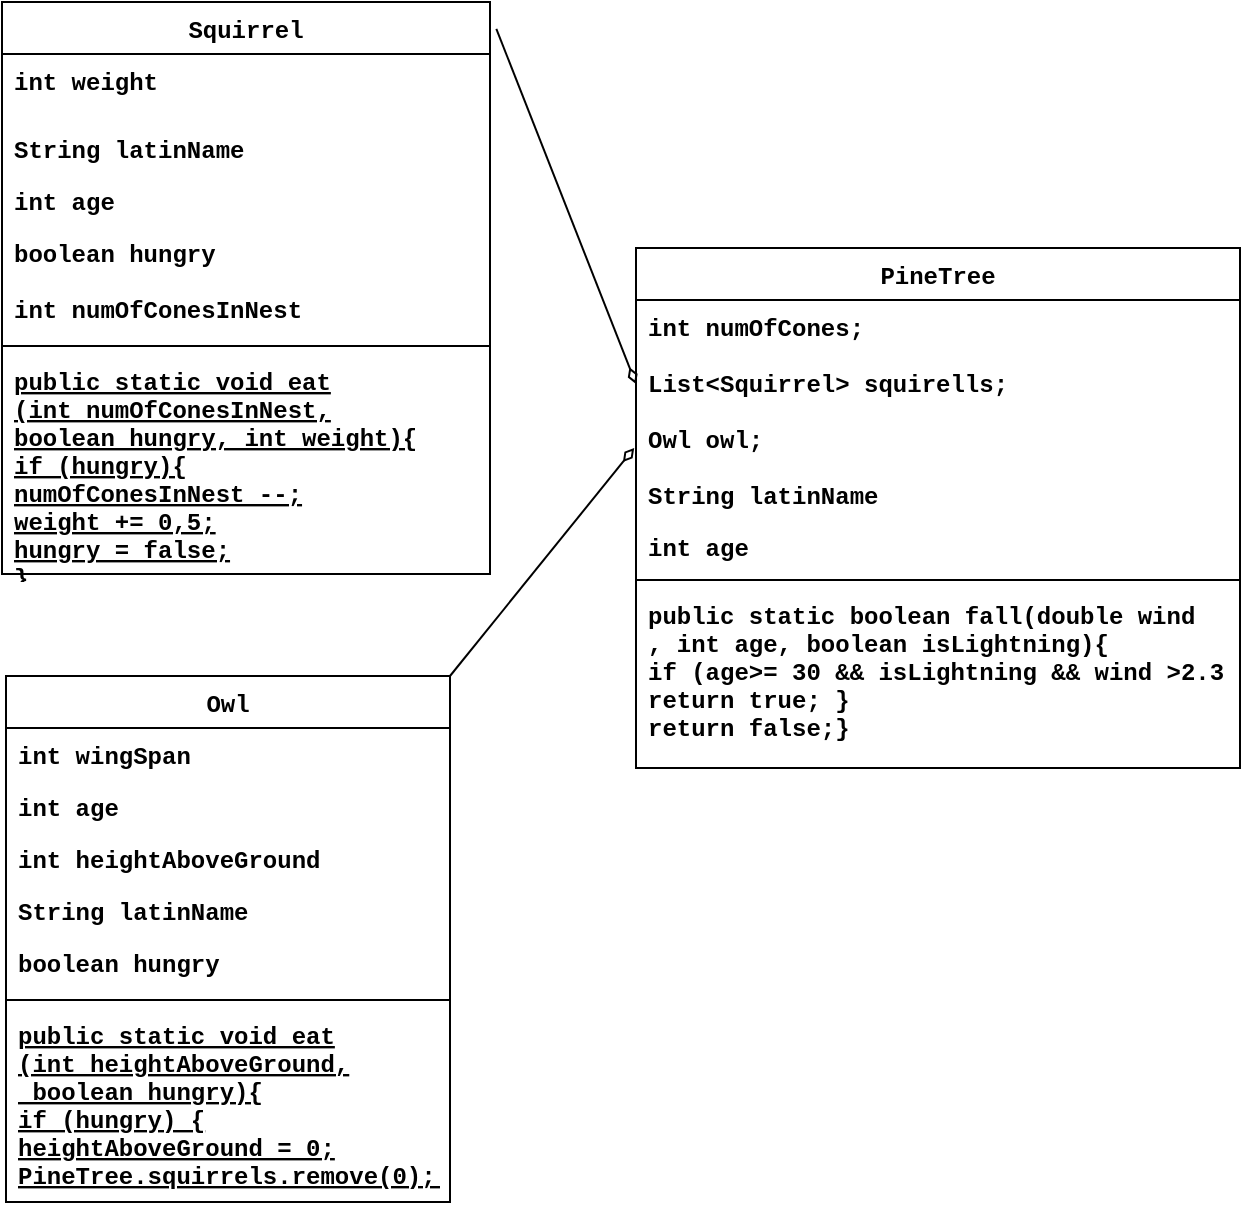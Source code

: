 <mxfile version="15.8.7" type="device"><diagram id="C5RBs43oDa-KdzZeNtuy" name="Page-1"><mxGraphModel dx="782" dy="531" grid="0" gridSize="10" guides="1" tooltips="1" connect="1" arrows="1" fold="1" page="1" pageScale="1" pageWidth="827" pageHeight="1169" math="0" shadow="0"><root><mxCell id="WIyWlLk6GJQsqaUBKTNV-0"/><mxCell id="WIyWlLk6GJQsqaUBKTNV-1" parent="WIyWlLk6GJQsqaUBKTNV-0"/><mxCell id="zkfFHV4jXpPFQw0GAbJ--6" value="Squirrel" style="swimlane;fontStyle=1;align=center;verticalAlign=top;childLayout=stackLayout;horizontal=1;startSize=26;horizontalStack=0;resizeParent=1;resizeLast=0;collapsible=1;marginBottom=0;rounded=0;shadow=0;strokeWidth=1;fontFamily=Courier New;" parent="WIyWlLk6GJQsqaUBKTNV-1" vertex="1"><mxGeometry x="160" y="80" width="244" height="286" as="geometry"><mxRectangle x="130" y="380" width="160" height="26" as="alternateBounds"/></mxGeometry></mxCell><mxCell id="zkfFHV4jXpPFQw0GAbJ--7" value="int weight" style="text;align=left;verticalAlign=top;spacingLeft=4;spacingRight=4;overflow=hidden;rotatable=0;points=[[0,0.5],[1,0.5]];portConstraint=eastwest;fontFamily=Courier New;fontStyle=1" parent="zkfFHV4jXpPFQw0GAbJ--6" vertex="1"><mxGeometry y="26" width="244" height="34" as="geometry"/></mxCell><mxCell id="bKicHV_NpX7xYx8A82nv-5" value="String latinName&#10;" style="text;align=left;verticalAlign=top;spacingLeft=4;spacingRight=4;overflow=hidden;rotatable=0;points=[[0,0.5],[1,0.5]];portConstraint=eastwest;fontFamily=Courier New;fontStyle=1" vertex="1" parent="zkfFHV4jXpPFQw0GAbJ--6"><mxGeometry y="60" width="244" height="26" as="geometry"/></mxCell><mxCell id="bKicHV_NpX7xYx8A82nv-2" value="int age" style="text;align=left;verticalAlign=top;spacingLeft=4;spacingRight=4;overflow=hidden;rotatable=0;points=[[0,0.5],[1,0.5]];portConstraint=eastwest;fontFamily=Courier New;fontStyle=1" vertex="1" parent="zkfFHV4jXpPFQw0GAbJ--6"><mxGeometry y="86" width="244" height="26" as="geometry"/></mxCell><mxCell id="bKicHV_NpX7xYx8A82nv-8" value="boolean hungry" style="text;align=left;verticalAlign=top;spacingLeft=4;spacingRight=4;overflow=hidden;rotatable=0;points=[[0,0.5],[1,0.5]];portConstraint=eastwest;rounded=0;shadow=0;html=0;fontFamily=Courier New;fontStyle=1" vertex="1" parent="zkfFHV4jXpPFQw0GAbJ--6"><mxGeometry y="112" width="244" height="28" as="geometry"/></mxCell><mxCell id="zkfFHV4jXpPFQw0GAbJ--8" value="int numOfConesInNest" style="text;align=left;verticalAlign=top;spacingLeft=4;spacingRight=4;overflow=hidden;rotatable=0;points=[[0,0.5],[1,0.5]];portConstraint=eastwest;rounded=0;shadow=0;html=0;fontFamily=Courier New;fontStyle=1" parent="zkfFHV4jXpPFQw0GAbJ--6" vertex="1"><mxGeometry y="140" width="244" height="28" as="geometry"/></mxCell><mxCell id="zkfFHV4jXpPFQw0GAbJ--9" value="" style="line;html=1;strokeWidth=1;align=left;verticalAlign=middle;spacingTop=-1;spacingLeft=3;spacingRight=3;rotatable=0;labelPosition=right;points=[];portConstraint=eastwest;fontFamily=Courier New;fontStyle=1" parent="zkfFHV4jXpPFQw0GAbJ--6" vertex="1"><mxGeometry y="168" width="244" height="8" as="geometry"/></mxCell><mxCell id="zkfFHV4jXpPFQw0GAbJ--10" value="public static void eat&#10;(int numOfConesInNest, &#10;boolean hungry, int weight){&#10;if (hungry){&#10;numOfConesInNest --;&#10;weight += 0,5;&#10;hungry = false;&#10;}" style="text;align=left;verticalAlign=top;spacingLeft=4;spacingRight=4;overflow=hidden;rotatable=0;points=[[0,0.5],[1,0.5]];portConstraint=eastwest;fontStyle=5;fontFamily=Courier New;" parent="zkfFHV4jXpPFQw0GAbJ--6" vertex="1"><mxGeometry y="176" width="244" height="110" as="geometry"/></mxCell><mxCell id="cFUtwD1bPXU5jKW5bzYQ-1" style="edgeStyle=none;rounded=0;orthogonalLoop=1;jettySize=auto;html=1;entryX=-0.003;entryY=0.881;entryDx=0;entryDy=0;entryPerimeter=0;exitX=1;exitY=0;exitDx=0;exitDy=0;endArrow=diamondThin;endFill=0;fontFamily=Courier New;fontStyle=1" parent="WIyWlLk6GJQsqaUBKTNV-1" source="cFUtwD1bPXU5jKW5bzYQ-17" target="zkfFHV4jXpPFQw0GAbJ--21" edge="1"><mxGeometry relative="1" as="geometry"><mxPoint x="410" y="360" as="sourcePoint"/><mxPoint x="508" y="185" as="targetPoint"/><Array as="points"/></mxGeometry></mxCell><mxCell id="zkfFHV4jXpPFQw0GAbJ--17" value="PineTree" style="swimlane;fontStyle=1;align=center;verticalAlign=top;childLayout=stackLayout;horizontal=1;startSize=26;horizontalStack=0;resizeParent=1;resizeLast=0;collapsible=1;marginBottom=0;rounded=0;shadow=0;strokeWidth=1;fontFamily=Courier New;" parent="WIyWlLk6GJQsqaUBKTNV-1" vertex="1"><mxGeometry x="477" y="203" width="302" height="260" as="geometry"><mxRectangle x="550" y="140" width="160" height="26" as="alternateBounds"/></mxGeometry></mxCell><mxCell id="zkfFHV4jXpPFQw0GAbJ--21" value="int numOfCones;&#10;&#10;List&lt;Squirrel&gt; squirells;&#10;&#10;Owl owl;" style="text;align=left;verticalAlign=top;spacingLeft=4;spacingRight=4;overflow=hidden;rotatable=0;points=[[0,0.5],[1,0.5]];portConstraint=eastwest;rounded=0;shadow=0;html=0;fontFamily=Courier New;fontStyle=1" parent="zkfFHV4jXpPFQw0GAbJ--17" vertex="1"><mxGeometry y="26" width="302" height="84" as="geometry"/></mxCell><mxCell id="bKicHV_NpX7xYx8A82nv-7" value="String latinName&#10;" style="text;align=left;verticalAlign=top;spacingLeft=4;spacingRight=4;overflow=hidden;rotatable=0;points=[[0,0.5],[1,0.5]];portConstraint=eastwest;fontFamily=Courier New;fontStyle=1" vertex="1" parent="zkfFHV4jXpPFQw0GAbJ--17"><mxGeometry y="110" width="302" height="26" as="geometry"/></mxCell><mxCell id="bKicHV_NpX7xYx8A82nv-3" value="int age" style="text;align=left;verticalAlign=top;spacingLeft=4;spacingRight=4;overflow=hidden;rotatable=0;points=[[0,0.5],[1,0.5]];portConstraint=eastwest;fontFamily=Courier New;fontStyle=1" vertex="1" parent="zkfFHV4jXpPFQw0GAbJ--17"><mxGeometry y="136" width="302" height="26" as="geometry"/></mxCell><mxCell id="zkfFHV4jXpPFQw0GAbJ--23" value="" style="line;html=1;strokeWidth=1;align=left;verticalAlign=middle;spacingTop=-1;spacingLeft=3;spacingRight=3;rotatable=0;labelPosition=right;points=[];portConstraint=eastwest;fontFamily=Courier New;fontStyle=1" parent="zkfFHV4jXpPFQw0GAbJ--17" vertex="1"><mxGeometry y="162" width="302" height="8" as="geometry"/></mxCell><mxCell id="zkfFHV4jXpPFQw0GAbJ--25" value="public static boolean fall(double wind&#10;, int age, boolean isLightning){&#10;if (age&gt;= 30 &amp;&amp; isLightning &amp;&amp; wind &gt;2.3 {&#10;return true; }&#10;return false;}" style="text;align=left;verticalAlign=top;spacingLeft=4;spacingRight=4;overflow=hidden;rotatable=0;points=[[0,0.5],[1,0.5]];portConstraint=eastwest;fontFamily=Courier New;fontStyle=1" parent="zkfFHV4jXpPFQw0GAbJ--17" vertex="1"><mxGeometry y="170" width="302" height="90" as="geometry"/></mxCell><mxCell id="cFUtwD1bPXU5jKW5bzYQ-0" style="edgeStyle=none;rounded=0;orthogonalLoop=1;jettySize=auto;html=1;exitX=0;exitY=0.5;exitDx=0;exitDy=0;fontFamily=Courier New;fontStyle=1" parent="zkfFHV4jXpPFQw0GAbJ--17" edge="1"><mxGeometry relative="1" as="geometry"><mxPoint y="65" as="sourcePoint"/><mxPoint y="65" as="targetPoint"/></mxGeometry></mxCell><mxCell id="cFUtwD1bPXU5jKW5bzYQ-4" value="" style="endArrow=diamondThin;html=1;rounded=0;entryX=0;entryY=0.5;entryDx=0;entryDy=0;exitX=1.013;exitY=0.047;exitDx=0;exitDy=0;exitPerimeter=0;fontFamily=Courier New;endFill=0;fontStyle=1;fontSize=11;" parent="WIyWlLk6GJQsqaUBKTNV-1" source="zkfFHV4jXpPFQw0GAbJ--6" target="zkfFHV4jXpPFQw0GAbJ--21" edge="1"><mxGeometry width="50" height="50" relative="1" as="geometry"><mxPoint x="280" y="350" as="sourcePoint"/><mxPoint x="330" y="300" as="targetPoint"/><Array as="points"/></mxGeometry></mxCell><mxCell id="cFUtwD1bPXU5jKW5bzYQ-17" value="Owl" style="swimlane;fontStyle=1;align=center;verticalAlign=top;childLayout=stackLayout;horizontal=1;startSize=26;horizontalStack=0;resizeParent=1;resizeLast=0;collapsible=1;marginBottom=0;rounded=0;shadow=0;strokeWidth=1;fontFamily=Courier New;" parent="WIyWlLk6GJQsqaUBKTNV-1" vertex="1"><mxGeometry x="162" y="417" width="222" height="263" as="geometry"><mxRectangle x="130" y="380" width="160" height="26" as="alternateBounds"/></mxGeometry></mxCell><mxCell id="cFUtwD1bPXU5jKW5bzYQ-18" value="int wingSpan" style="text;align=left;verticalAlign=top;spacingLeft=4;spacingRight=4;overflow=hidden;rotatable=0;points=[[0,0.5],[1,0.5]];portConstraint=eastwest;fontFamily=Courier New;fontStyle=1" parent="cFUtwD1bPXU5jKW5bzYQ-17" vertex="1"><mxGeometry y="26" width="222" height="26" as="geometry"/></mxCell><mxCell id="bKicHV_NpX7xYx8A82nv-4" value="int age" style="text;align=left;verticalAlign=top;spacingLeft=4;spacingRight=4;overflow=hidden;rotatable=0;points=[[0,0.5],[1,0.5]];portConstraint=eastwest;fontFamily=Courier New;fontStyle=1" vertex="1" parent="cFUtwD1bPXU5jKW5bzYQ-17"><mxGeometry y="52" width="222" height="26" as="geometry"/></mxCell><mxCell id="bKicHV_NpX7xYx8A82nv-10" value="int heightAboveGround" style="text;align=left;verticalAlign=top;spacingLeft=4;spacingRight=4;overflow=hidden;rotatable=0;points=[[0,0.5],[1,0.5]];portConstraint=eastwest;fontFamily=Courier New;fontStyle=1" vertex="1" parent="cFUtwD1bPXU5jKW5bzYQ-17"><mxGeometry y="78" width="222" height="26" as="geometry"/></mxCell><mxCell id="bKicHV_NpX7xYx8A82nv-6" value="String latinName&#10;" style="text;align=left;verticalAlign=top;spacingLeft=4;spacingRight=4;overflow=hidden;rotatable=0;points=[[0,0.5],[1,0.5]];portConstraint=eastwest;fontFamily=Courier New;fontStyle=1" vertex="1" parent="cFUtwD1bPXU5jKW5bzYQ-17"><mxGeometry y="104" width="222" height="26" as="geometry"/></mxCell><mxCell id="cFUtwD1bPXU5jKW5bzYQ-19" value="boolean hungry" style="text;align=left;verticalAlign=top;spacingLeft=4;spacingRight=4;overflow=hidden;rotatable=0;points=[[0,0.5],[1,0.5]];portConstraint=eastwest;rounded=0;shadow=0;html=0;fontFamily=Courier New;fontStyle=1" parent="cFUtwD1bPXU5jKW5bzYQ-17" vertex="1"><mxGeometry y="130" width="222" height="28" as="geometry"/></mxCell><mxCell id="cFUtwD1bPXU5jKW5bzYQ-20" value="" style="line;html=1;strokeWidth=1;align=left;verticalAlign=middle;spacingTop=-1;spacingLeft=3;spacingRight=3;rotatable=0;labelPosition=right;points=[];portConstraint=eastwest;fontFamily=Courier New;fontStyle=1" parent="cFUtwD1bPXU5jKW5bzYQ-17" vertex="1"><mxGeometry y="158" width="222" height="8" as="geometry"/></mxCell><mxCell id="cFUtwD1bPXU5jKW5bzYQ-21" value="public static void eat&#10;(int heightAboveGround,&#10; boolean hungry){&#10;if (hungry) {&#10;heightAboveGround = 0;&#10;PineTree.squirrels.remove(0); &#10;&#10;}" style="text;align=left;verticalAlign=top;spacingLeft=4;spacingRight=4;overflow=hidden;rotatable=0;points=[[0,0.5],[1,0.5]];portConstraint=eastwest;fontStyle=5;fontFamily=Courier New;" parent="cFUtwD1bPXU5jKW5bzYQ-17" vertex="1"><mxGeometry y="166" width="222" height="97" as="geometry"/></mxCell></root></mxGraphModel></diagram></mxfile>